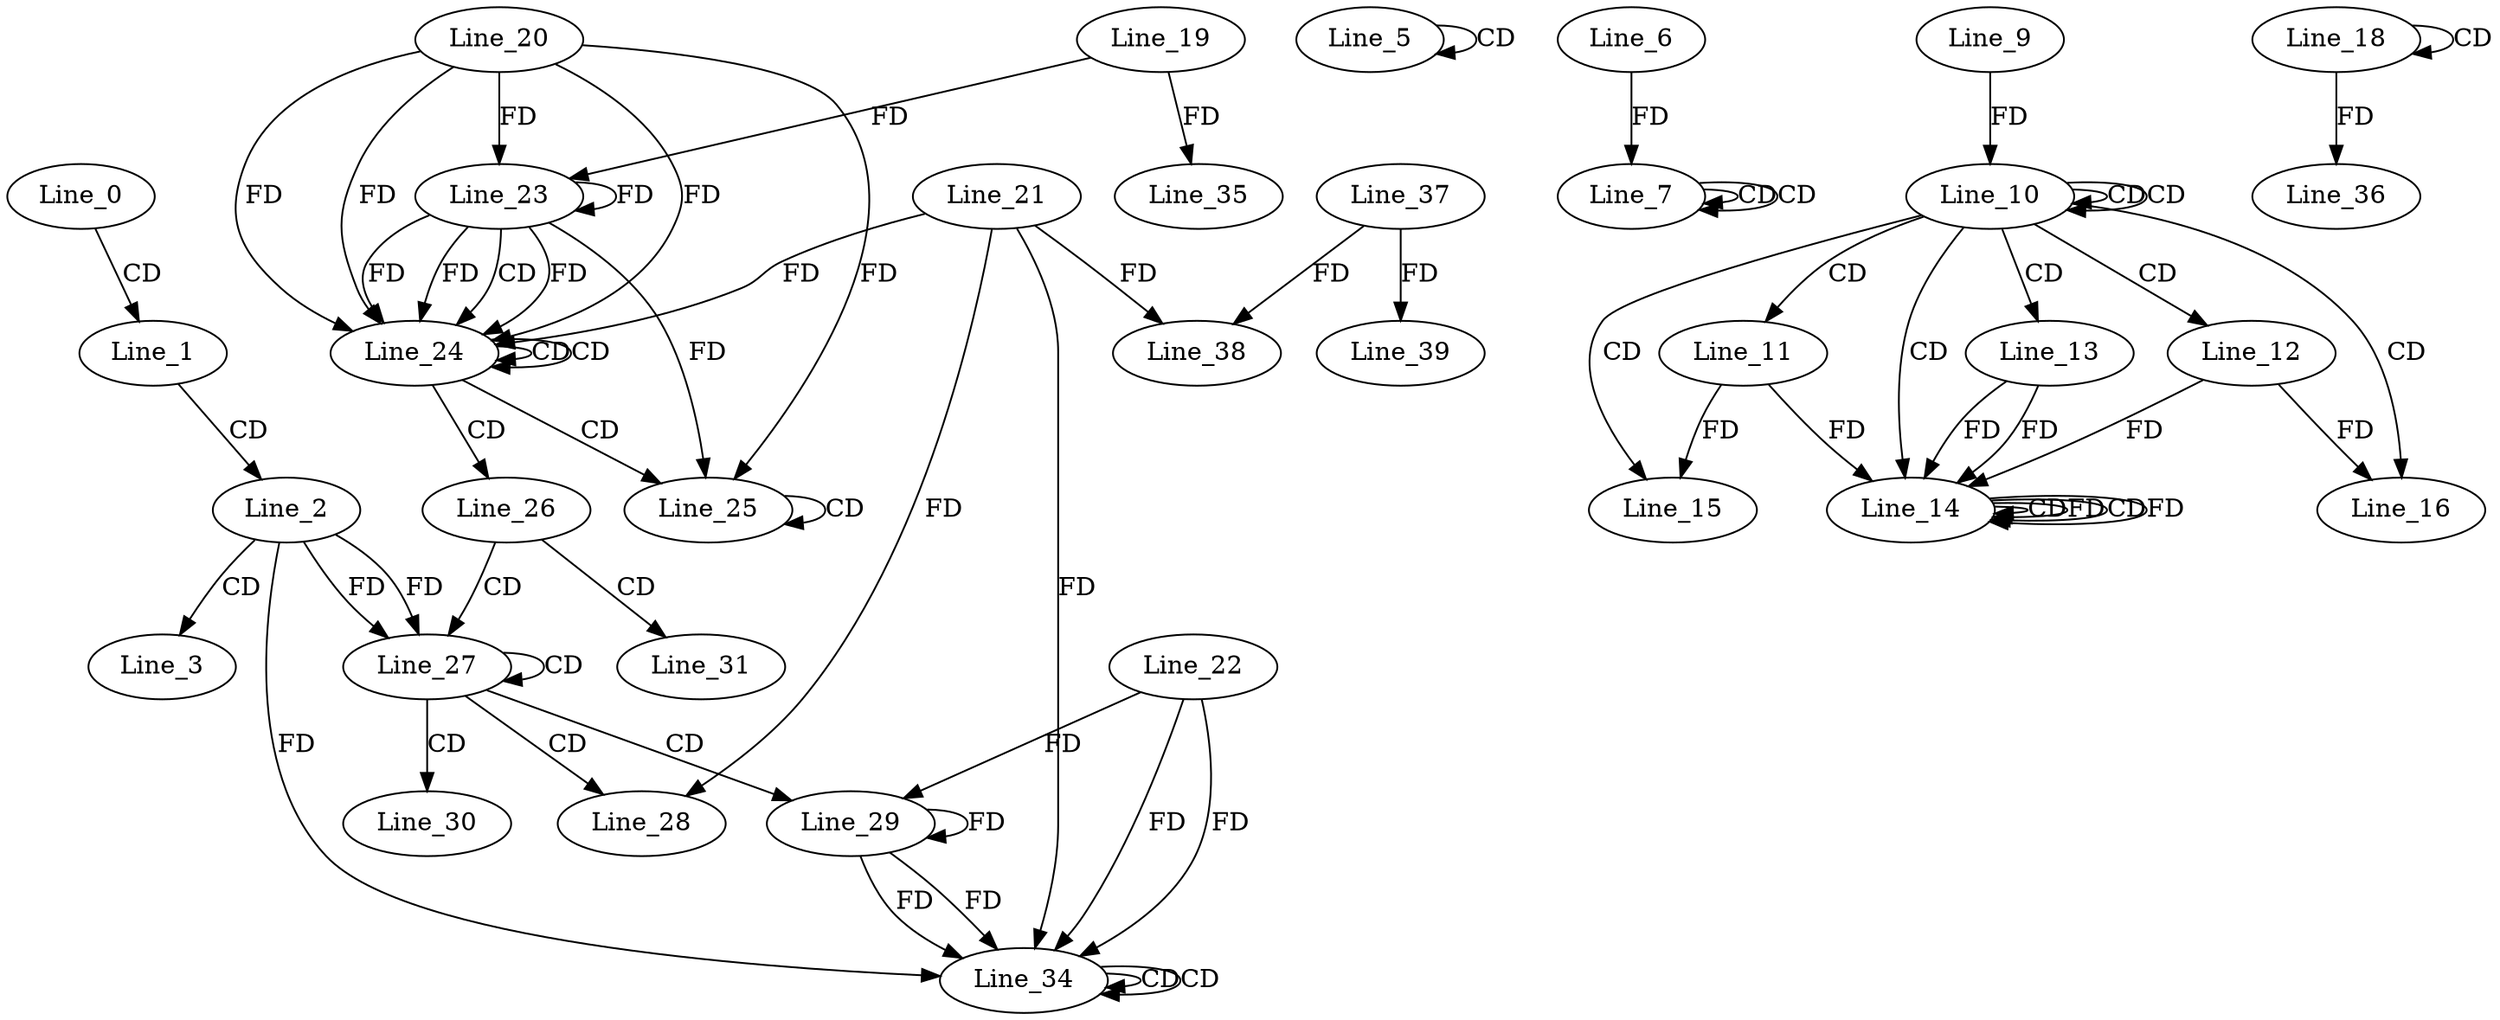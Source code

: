 digraph G {
  Line_0;
  Line_1;
  Line_2;
  Line_3;
  Line_5;
  Line_5;
  Line_7;
  Line_7;
  Line_7;
  Line_6;
  Line_10;
  Line_10;
  Line_10;
  Line_9;
  Line_11;
  Line_12;
  Line_13;
  Line_14;
  Line_14;
  Line_14;
  Line_14;
  Line_15;
  Line_16;
  Line_18;
  Line_18;
  Line_23;
  Line_20;
  Line_23;
  Line_19;
  Line_23;
  Line_24;
  Line_24;
  Line_24;
  Line_21;
  Line_24;
  Line_25;
  Line_25;
  Line_26;
  Line_27;
  Line_27;
  Line_28;
  Line_29;
  Line_22;
  Line_30;
  Line_30;
  Line_31;
  Line_31;
  Line_34;
  Line_34;
  Line_34;
  Line_34;
  Line_34;
  Line_35;
  Line_36;
  Line_37;
  Line_38;
  Line_38;
  Line_39;
  Line_0 -> Line_1 [ label="CD" ];
  Line_1 -> Line_2 [ label="CD" ];
  Line_2 -> Line_3 [ label="CD" ];
  Line_5 -> Line_5 [ label="CD" ];
  Line_7 -> Line_7 [ label="CD" ];
  Line_7 -> Line_7 [ label="CD" ];
  Line_6 -> Line_7 [ label="FD" ];
  Line_10 -> Line_10 [ label="CD" ];
  Line_10 -> Line_10 [ label="CD" ];
  Line_9 -> Line_10 [ label="FD" ];
  Line_10 -> Line_11 [ label="CD" ];
  Line_10 -> Line_12 [ label="CD" ];
  Line_10 -> Line_13 [ label="CD" ];
  Line_10 -> Line_14 [ label="CD" ];
  Line_14 -> Line_14 [ label="CD" ];
  Line_14 -> Line_14 [ label="FD" ];
  Line_13 -> Line_14 [ label="FD" ];
  Line_11 -> Line_14 [ label="FD" ];
  Line_14 -> Line_14 [ label="CD" ];
  Line_12 -> Line_14 [ label="FD" ];
  Line_14 -> Line_14 [ label="FD" ];
  Line_13 -> Line_14 [ label="FD" ];
  Line_10 -> Line_15 [ label="CD" ];
  Line_11 -> Line_15 [ label="FD" ];
  Line_10 -> Line_16 [ label="CD" ];
  Line_12 -> Line_16 [ label="FD" ];
  Line_18 -> Line_18 [ label="CD" ];
  Line_23 -> Line_23 [ label="FD" ];
  Line_20 -> Line_23 [ label="FD" ];
  Line_19 -> Line_23 [ label="FD" ];
  Line_23 -> Line_24 [ label="CD" ];
  Line_23 -> Line_24 [ label="FD" ];
  Line_20 -> Line_24 [ label="FD" ];
  Line_24 -> Line_24 [ label="CD" ];
  Line_23 -> Line_24 [ label="FD" ];
  Line_20 -> Line_24 [ label="FD" ];
  Line_24 -> Line_24 [ label="CD" ];
  Line_21 -> Line_24 [ label="FD" ];
  Line_23 -> Line_24 [ label="FD" ];
  Line_20 -> Line_24 [ label="FD" ];
  Line_24 -> Line_25 [ label="CD" ];
  Line_25 -> Line_25 [ label="CD" ];
  Line_23 -> Line_25 [ label="FD" ];
  Line_20 -> Line_25 [ label="FD" ];
  Line_24 -> Line_26 [ label="CD" ];
  Line_26 -> Line_27 [ label="CD" ];
  Line_2 -> Line_27 [ label="FD" ];
  Line_27 -> Line_27 [ label="CD" ];
  Line_2 -> Line_27 [ label="FD" ];
  Line_27 -> Line_28 [ label="CD" ];
  Line_21 -> Line_28 [ label="FD" ];
  Line_27 -> Line_29 [ label="CD" ];
  Line_29 -> Line_29 [ label="FD" ];
  Line_22 -> Line_29 [ label="FD" ];
  Line_27 -> Line_30 [ label="CD" ];
  Line_26 -> Line_31 [ label="CD" ];
  Line_29 -> Line_34 [ label="FD" ];
  Line_22 -> Line_34 [ label="FD" ];
  Line_34 -> Line_34 [ label="CD" ];
  Line_29 -> Line_34 [ label="FD" ];
  Line_22 -> Line_34 [ label="FD" ];
  Line_34 -> Line_34 [ label="CD" ];
  Line_2 -> Line_34 [ label="FD" ];
  Line_21 -> Line_34 [ label="FD" ];
  Line_19 -> Line_35 [ label="FD" ];
  Line_18 -> Line_36 [ label="FD" ];
  Line_37 -> Line_38 [ label="FD" ];
  Line_21 -> Line_38 [ label="FD" ];
  Line_37 -> Line_39 [ label="FD" ];
}
